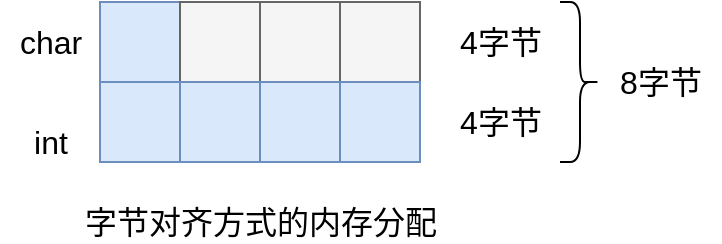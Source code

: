 <mxfile version="13.9.9" type="device"><diagram id="amx_8ds62PeSlljm09l-" name="第 1 页"><mxGraphModel dx="946" dy="610" grid="1" gridSize="10" guides="1" tooltips="1" connect="1" arrows="1" fold="1" page="1" pageScale="1" pageWidth="827" pageHeight="1169" math="0" shadow="0"><root><mxCell id="0"/><mxCell id="1" parent="0"/><mxCell id="P8eLJ0NXEgoE8wq7Ok7b-1" value="" style="rounded=0;whiteSpace=wrap;html=1;fillColor=#dae8fc;strokeColor=#6c8ebf;" vertex="1" parent="1"><mxGeometry x="200" y="200" width="40" height="40" as="geometry"/></mxCell><mxCell id="P8eLJ0NXEgoE8wq7Ok7b-2" value="" style="rounded=0;whiteSpace=wrap;html=1;fillColor=#f5f5f5;strokeColor=#666666;fontColor=#333333;" vertex="1" parent="1"><mxGeometry x="240" y="200" width="40" height="40" as="geometry"/></mxCell><mxCell id="P8eLJ0NXEgoE8wq7Ok7b-3" value="" style="rounded=0;whiteSpace=wrap;html=1;fillColor=#f5f5f5;strokeColor=#666666;fontColor=#333333;" vertex="1" parent="1"><mxGeometry x="280" y="200" width="40" height="40" as="geometry"/></mxCell><mxCell id="P8eLJ0NXEgoE8wq7Ok7b-4" value="" style="rounded=0;whiteSpace=wrap;html=1;fillColor=#f5f5f5;strokeColor=#666666;fontColor=#333333;" vertex="1" parent="1"><mxGeometry x="320" y="200" width="40" height="40" as="geometry"/></mxCell><mxCell id="P8eLJ0NXEgoE8wq7Ok7b-5" value="" style="rounded=0;whiteSpace=wrap;html=1;fillColor=#dae8fc;strokeColor=#6c8ebf;" vertex="1" parent="1"><mxGeometry x="200" y="240" width="40" height="40" as="geometry"/></mxCell><mxCell id="P8eLJ0NXEgoE8wq7Ok7b-6" value="" style="rounded=0;whiteSpace=wrap;html=1;fillColor=#dae8fc;strokeColor=#6c8ebf;" vertex="1" parent="1"><mxGeometry x="240" y="240" width="40" height="40" as="geometry"/></mxCell><mxCell id="P8eLJ0NXEgoE8wq7Ok7b-7" value="" style="rounded=0;whiteSpace=wrap;html=1;fillColor=#dae8fc;strokeColor=#6c8ebf;" vertex="1" parent="1"><mxGeometry x="280" y="240" width="40" height="40" as="geometry"/></mxCell><mxCell id="P8eLJ0NXEgoE8wq7Ok7b-8" value="" style="rounded=0;whiteSpace=wrap;html=1;fillColor=#dae8fc;strokeColor=#6c8ebf;" vertex="1" parent="1"><mxGeometry x="320" y="240" width="40" height="40" as="geometry"/></mxCell><mxCell id="P8eLJ0NXEgoE8wq7Ok7b-9" value="char" style="text;html=1;align=center;verticalAlign=middle;resizable=0;points=[];autosize=1;fontSize=16;" vertex="1" parent="1"><mxGeometry x="150" y="210" width="50" height="20" as="geometry"/></mxCell><mxCell id="P8eLJ0NXEgoE8wq7Ok7b-10" value="int" style="text;html=1;align=center;verticalAlign=middle;resizable=0;points=[];autosize=1;fontSize=16;" vertex="1" parent="1"><mxGeometry x="160" y="260" width="30" height="20" as="geometry"/></mxCell><mxCell id="P8eLJ0NXEgoE8wq7Ok7b-12" value="字节对齐方式的内存分配" style="text;html=1;align=center;verticalAlign=middle;resizable=0;points=[];autosize=1;fontSize=16;" vertex="1" parent="1"><mxGeometry x="185" y="300" width="190" height="20" as="geometry"/></mxCell><mxCell id="P8eLJ0NXEgoE8wq7Ok7b-15" value="4字节" style="text;html=1;align=center;verticalAlign=middle;resizable=0;points=[];autosize=1;fontSize=16;" vertex="1" parent="1"><mxGeometry x="370" y="210" width="60" height="20" as="geometry"/></mxCell><mxCell id="P8eLJ0NXEgoE8wq7Ok7b-16" value="4字节" style="text;html=1;align=center;verticalAlign=middle;resizable=0;points=[];autosize=1;fontSize=16;" vertex="1" parent="1"><mxGeometry x="370" y="250" width="60" height="20" as="geometry"/></mxCell><mxCell id="P8eLJ0NXEgoE8wq7Ok7b-17" value="" style="shape=curlyBracket;whiteSpace=wrap;html=1;rounded=1;fontSize=16;rotation=-180;" vertex="1" parent="1"><mxGeometry x="430" y="200" width="20" height="80" as="geometry"/></mxCell><mxCell id="P8eLJ0NXEgoE8wq7Ok7b-18" value="8字节" style="text;html=1;align=center;verticalAlign=middle;resizable=0;points=[];autosize=1;fontSize=16;" vertex="1" parent="1"><mxGeometry x="450" y="230" width="60" height="20" as="geometry"/></mxCell></root></mxGraphModel></diagram></mxfile>